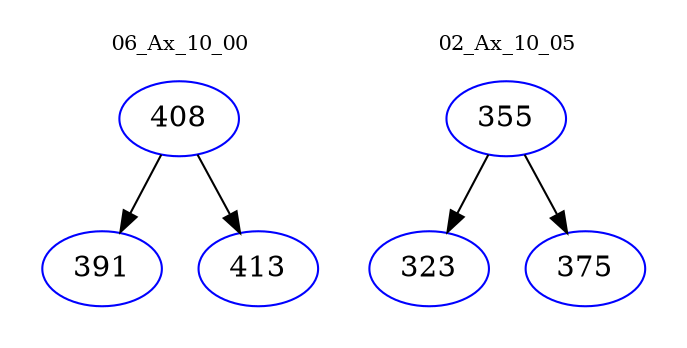 digraph{
subgraph cluster_0 {
color = white
label = "06_Ax_10_00";
fontsize=10;
T0_408 [label="408", color="blue"]
T0_408 -> T0_391 [color="black"]
T0_391 [label="391", color="blue"]
T0_408 -> T0_413 [color="black"]
T0_413 [label="413", color="blue"]
}
subgraph cluster_1 {
color = white
label = "02_Ax_10_05";
fontsize=10;
T1_355 [label="355", color="blue"]
T1_355 -> T1_323 [color="black"]
T1_323 [label="323", color="blue"]
T1_355 -> T1_375 [color="black"]
T1_375 [label="375", color="blue"]
}
}
